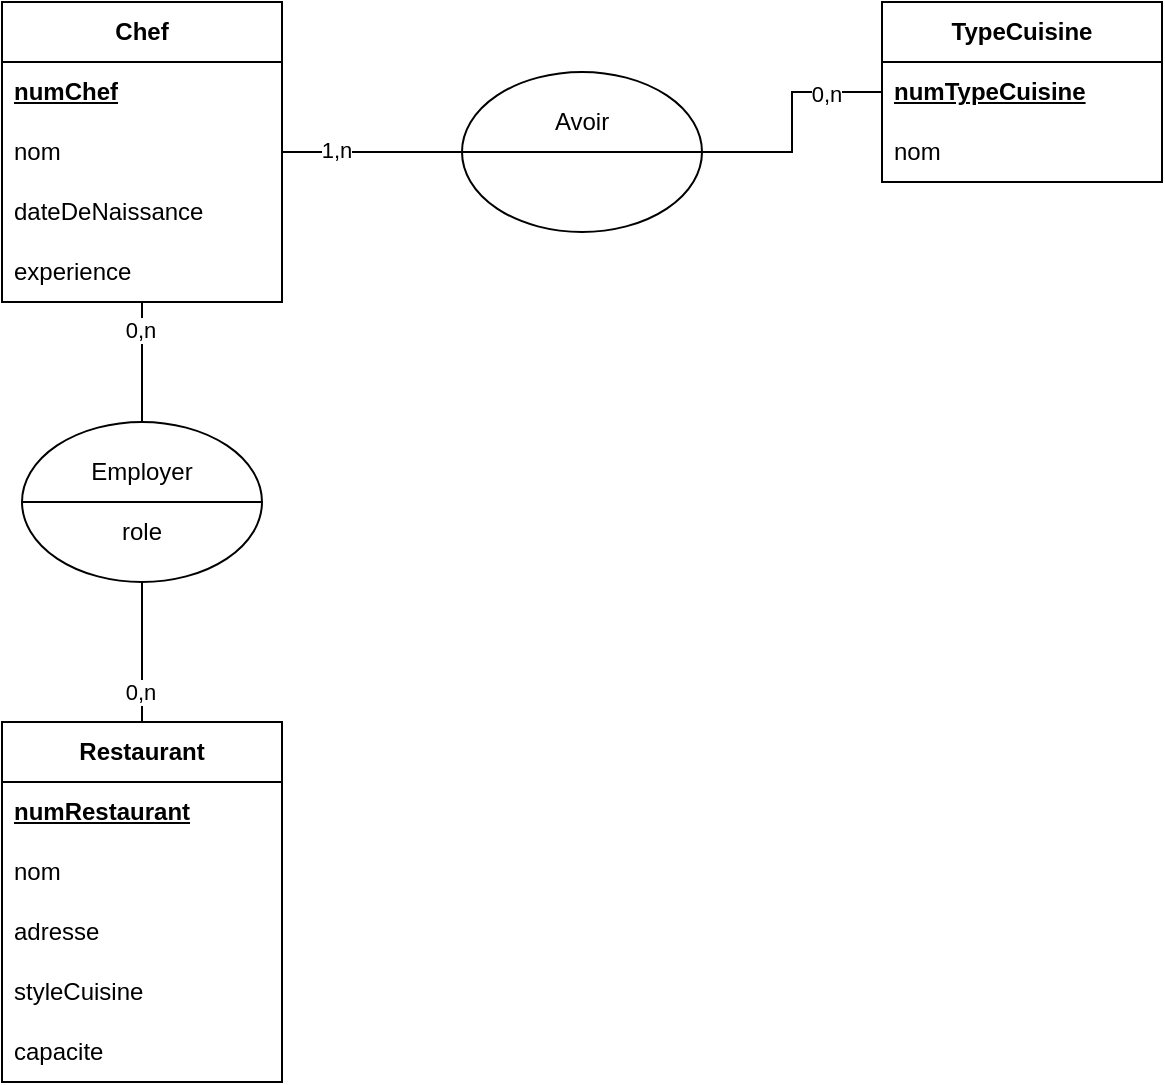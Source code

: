 <mxfile version="26.1.1">
  <diagram name="Page-1" id="CmIkMIVO5q9vq59_0X-e">
    <mxGraphModel dx="264" dy="638" grid="1" gridSize="10" guides="1" tooltips="1" connect="1" arrows="1" fold="1" page="1" pageScale="1" pageWidth="827" pageHeight="1169" math="0" shadow="0">
      <root>
        <mxCell id="0" />
        <mxCell id="1" parent="0" />
        <mxCell id="LNo4fqlTwBd2RmvAoGv3-1" value="&lt;b&gt;Chef&lt;/b&gt;" style="swimlane;fontStyle=0;childLayout=stackLayout;horizontal=1;startSize=30;horizontalStack=0;resizeParent=1;resizeParentMax=0;resizeLast=0;collapsible=1;marginBottom=0;whiteSpace=wrap;html=1;" vertex="1" parent="1">
          <mxGeometry x="1060" y="40" width="140" height="150" as="geometry" />
        </mxCell>
        <mxCell id="LNo4fqlTwBd2RmvAoGv3-2" value="&lt;b&gt;&lt;u&gt;numChef&lt;/u&gt;&lt;/b&gt;" style="text;strokeColor=none;fillColor=none;align=left;verticalAlign=middle;spacingLeft=4;spacingRight=4;overflow=hidden;points=[[0,0.5],[1,0.5]];portConstraint=eastwest;rotatable=0;whiteSpace=wrap;html=1;" vertex="1" parent="LNo4fqlTwBd2RmvAoGv3-1">
          <mxGeometry y="30" width="140" height="30" as="geometry" />
        </mxCell>
        <mxCell id="LNo4fqlTwBd2RmvAoGv3-3" value="nom" style="text;strokeColor=none;fillColor=none;align=left;verticalAlign=middle;spacingLeft=4;spacingRight=4;overflow=hidden;points=[[0,0.5],[1,0.5]];portConstraint=eastwest;rotatable=0;whiteSpace=wrap;html=1;" vertex="1" parent="LNo4fqlTwBd2RmvAoGv3-1">
          <mxGeometry y="60" width="140" height="30" as="geometry" />
        </mxCell>
        <mxCell id="LNo4fqlTwBd2RmvAoGv3-4" value="dateDeNaissance" style="text;strokeColor=none;fillColor=none;align=left;verticalAlign=middle;spacingLeft=4;spacingRight=4;overflow=hidden;points=[[0,0.5],[1,0.5]];portConstraint=eastwest;rotatable=0;whiteSpace=wrap;html=1;fontStyle=0" vertex="1" parent="LNo4fqlTwBd2RmvAoGv3-1">
          <mxGeometry y="90" width="140" height="30" as="geometry" />
        </mxCell>
        <mxCell id="LNo4fqlTwBd2RmvAoGv3-11" value="experience" style="text;strokeColor=none;fillColor=none;align=left;verticalAlign=middle;spacingLeft=4;spacingRight=4;overflow=hidden;points=[[0,0.5],[1,0.5]];portConstraint=eastwest;rotatable=0;whiteSpace=wrap;html=1;fontStyle=0" vertex="1" parent="LNo4fqlTwBd2RmvAoGv3-1">
          <mxGeometry y="120" width="140" height="30" as="geometry" />
        </mxCell>
        <mxCell id="LNo4fqlTwBd2RmvAoGv3-7" value="&lt;b&gt;TypeCuisine&lt;/b&gt;" style="swimlane;fontStyle=0;childLayout=stackLayout;horizontal=1;startSize=30;horizontalStack=0;resizeParent=1;resizeParentMax=0;resizeLast=0;collapsible=1;marginBottom=0;whiteSpace=wrap;html=1;" vertex="1" parent="1">
          <mxGeometry x="1500" y="40" width="140" height="90" as="geometry" />
        </mxCell>
        <mxCell id="LNo4fqlTwBd2RmvAoGv3-8" value="&lt;b&gt;&lt;u&gt;numTypeCuisine&lt;/u&gt;&lt;/b&gt;" style="text;strokeColor=none;fillColor=none;align=left;verticalAlign=middle;spacingLeft=4;spacingRight=4;overflow=hidden;points=[[0,0.5],[1,0.5]];portConstraint=eastwest;rotatable=0;whiteSpace=wrap;html=1;" vertex="1" parent="LNo4fqlTwBd2RmvAoGv3-7">
          <mxGeometry y="30" width="140" height="30" as="geometry" />
        </mxCell>
        <mxCell id="LNo4fqlTwBd2RmvAoGv3-10" value="nom" style="text;strokeColor=none;fillColor=none;align=left;verticalAlign=middle;spacingLeft=4;spacingRight=4;overflow=hidden;points=[[0,0.5],[1,0.5]];portConstraint=eastwest;rotatable=0;whiteSpace=wrap;html=1;" vertex="1" parent="LNo4fqlTwBd2RmvAoGv3-7">
          <mxGeometry y="60" width="140" height="30" as="geometry" />
        </mxCell>
        <mxCell id="LNo4fqlTwBd2RmvAoGv3-12" value="" style="group" vertex="1" connectable="0" parent="1">
          <mxGeometry x="1290" y="75" width="120" height="80" as="geometry" />
        </mxCell>
        <mxCell id="LNo4fqlTwBd2RmvAoGv3-13" value="" style="ellipse;whiteSpace=wrap;html=1;" vertex="1" parent="LNo4fqlTwBd2RmvAoGv3-12">
          <mxGeometry width="120" height="80" as="geometry" />
        </mxCell>
        <mxCell id="LNo4fqlTwBd2RmvAoGv3-14" value="Avoir" style="text;html=1;align=center;verticalAlign=middle;whiteSpace=wrap;rounded=0;" vertex="1" parent="LNo4fqlTwBd2RmvAoGv3-12">
          <mxGeometry x="30" y="10" width="60" height="30" as="geometry" />
        </mxCell>
        <mxCell id="LNo4fqlTwBd2RmvAoGv3-16" value="" style="endArrow=none;html=1;rounded=0;entryX=1;entryY=0.5;entryDx=0;entryDy=0;exitX=0;exitY=0.5;exitDx=0;exitDy=0;" edge="1" parent="LNo4fqlTwBd2RmvAoGv3-12" source="LNo4fqlTwBd2RmvAoGv3-13" target="LNo4fqlTwBd2RmvAoGv3-13">
          <mxGeometry width="50" height="50" relative="1" as="geometry">
            <mxPoint x="100" y="-20" as="sourcePoint" />
            <mxPoint x="150" y="-70" as="targetPoint" />
          </mxGeometry>
        </mxCell>
        <mxCell id="LNo4fqlTwBd2RmvAoGv3-17" style="edgeStyle=orthogonalEdgeStyle;rounded=0;orthogonalLoop=1;jettySize=auto;html=1;exitX=1;exitY=0.5;exitDx=0;exitDy=0;endArrow=none;startFill=0;" edge="1" parent="1" source="LNo4fqlTwBd2RmvAoGv3-13" target="LNo4fqlTwBd2RmvAoGv3-7">
          <mxGeometry relative="1" as="geometry" />
        </mxCell>
        <mxCell id="LNo4fqlTwBd2RmvAoGv3-19" value="0,n" style="edgeLabel;html=1;align=center;verticalAlign=middle;resizable=0;points=[];" vertex="1" connectable="0" parent="LNo4fqlTwBd2RmvAoGv3-17">
          <mxGeometry x="0.535" y="-1" relative="1" as="geometry">
            <mxPoint as="offset" />
          </mxGeometry>
        </mxCell>
        <mxCell id="LNo4fqlTwBd2RmvAoGv3-18" style="edgeStyle=orthogonalEdgeStyle;rounded=0;orthogonalLoop=1;jettySize=auto;html=1;exitX=0;exitY=0.5;exitDx=0;exitDy=0;endArrow=none;startFill=0;" edge="1" parent="1" source="LNo4fqlTwBd2RmvAoGv3-13" target="LNo4fqlTwBd2RmvAoGv3-1">
          <mxGeometry relative="1" as="geometry" />
        </mxCell>
        <mxCell id="LNo4fqlTwBd2RmvAoGv3-20" value="1,n" style="edgeLabel;html=1;align=center;verticalAlign=middle;resizable=0;points=[];" vertex="1" connectable="0" parent="LNo4fqlTwBd2RmvAoGv3-18">
          <mxGeometry x="0.405" y="-1" relative="1" as="geometry">
            <mxPoint as="offset" />
          </mxGeometry>
        </mxCell>
        <mxCell id="LNo4fqlTwBd2RmvAoGv3-21" value="&lt;b&gt;Restaurant&lt;/b&gt;" style="swimlane;fontStyle=0;childLayout=stackLayout;horizontal=1;startSize=30;horizontalStack=0;resizeParent=1;resizeParentMax=0;resizeLast=0;collapsible=1;marginBottom=0;whiteSpace=wrap;html=1;" vertex="1" parent="1">
          <mxGeometry x="1060" y="400" width="140" height="180" as="geometry" />
        </mxCell>
        <mxCell id="LNo4fqlTwBd2RmvAoGv3-22" value="&lt;b&gt;&lt;u&gt;numRestaurant&lt;/u&gt;&lt;/b&gt;" style="text;strokeColor=none;fillColor=none;align=left;verticalAlign=middle;spacingLeft=4;spacingRight=4;overflow=hidden;points=[[0,0.5],[1,0.5]];portConstraint=eastwest;rotatable=0;whiteSpace=wrap;html=1;" vertex="1" parent="LNo4fqlTwBd2RmvAoGv3-21">
          <mxGeometry y="30" width="140" height="30" as="geometry" />
        </mxCell>
        <mxCell id="LNo4fqlTwBd2RmvAoGv3-23" value="nom" style="text;strokeColor=none;fillColor=none;align=left;verticalAlign=middle;spacingLeft=4;spacingRight=4;overflow=hidden;points=[[0,0.5],[1,0.5]];portConstraint=eastwest;rotatable=0;whiteSpace=wrap;html=1;" vertex="1" parent="LNo4fqlTwBd2RmvAoGv3-21">
          <mxGeometry y="60" width="140" height="30" as="geometry" />
        </mxCell>
        <mxCell id="LNo4fqlTwBd2RmvAoGv3-24" value="adresse" style="text;strokeColor=none;fillColor=none;align=left;verticalAlign=middle;spacingLeft=4;spacingRight=4;overflow=hidden;points=[[0,0.5],[1,0.5]];portConstraint=eastwest;rotatable=0;whiteSpace=wrap;html=1;" vertex="1" parent="LNo4fqlTwBd2RmvAoGv3-21">
          <mxGeometry y="90" width="140" height="30" as="geometry" />
        </mxCell>
        <mxCell id="LNo4fqlTwBd2RmvAoGv3-25" value="styleCuisine" style="text;strokeColor=none;fillColor=none;align=left;verticalAlign=middle;spacingLeft=4;spacingRight=4;overflow=hidden;points=[[0,0.5],[1,0.5]];portConstraint=eastwest;rotatable=0;whiteSpace=wrap;html=1;" vertex="1" parent="LNo4fqlTwBd2RmvAoGv3-21">
          <mxGeometry y="120" width="140" height="30" as="geometry" />
        </mxCell>
        <mxCell id="LNo4fqlTwBd2RmvAoGv3-26" value="capacite" style="text;strokeColor=none;fillColor=none;align=left;verticalAlign=middle;spacingLeft=4;spacingRight=4;overflow=hidden;points=[[0,0.5],[1,0.5]];portConstraint=eastwest;rotatable=0;whiteSpace=wrap;html=1;" vertex="1" parent="LNo4fqlTwBd2RmvAoGv3-21">
          <mxGeometry y="150" width="140" height="30" as="geometry" />
        </mxCell>
        <mxCell id="LNo4fqlTwBd2RmvAoGv3-27" value="" style="group" vertex="1" connectable="0" parent="1">
          <mxGeometry x="1070" y="250" width="120" height="80" as="geometry" />
        </mxCell>
        <mxCell id="LNo4fqlTwBd2RmvAoGv3-28" value="" style="ellipse;whiteSpace=wrap;html=1;" vertex="1" parent="LNo4fqlTwBd2RmvAoGv3-27">
          <mxGeometry width="120" height="80" as="geometry" />
        </mxCell>
        <mxCell id="LNo4fqlTwBd2RmvAoGv3-29" value="Employer" style="text;html=1;align=center;verticalAlign=middle;whiteSpace=wrap;rounded=0;" vertex="1" parent="LNo4fqlTwBd2RmvAoGv3-27">
          <mxGeometry x="30" y="10" width="60" height="30" as="geometry" />
        </mxCell>
        <mxCell id="LNo4fqlTwBd2RmvAoGv3-30" value="role" style="text;html=1;align=center;verticalAlign=middle;whiteSpace=wrap;rounded=0;container=0;" vertex="1" parent="LNo4fqlTwBd2RmvAoGv3-27">
          <mxGeometry x="30" y="40" width="60" height="30" as="geometry" />
        </mxCell>
        <mxCell id="LNo4fqlTwBd2RmvAoGv3-31" value="" style="endArrow=none;html=1;rounded=0;entryX=1;entryY=0.5;entryDx=0;entryDy=0;exitX=0;exitY=0.5;exitDx=0;exitDy=0;" edge="1" parent="LNo4fqlTwBd2RmvAoGv3-27" source="LNo4fqlTwBd2RmvAoGv3-28" target="LNo4fqlTwBd2RmvAoGv3-28">
          <mxGeometry width="50" height="50" relative="1" as="geometry">
            <mxPoint x="100" y="-20" as="sourcePoint" />
            <mxPoint x="150" y="-70" as="targetPoint" />
          </mxGeometry>
        </mxCell>
        <mxCell id="LNo4fqlTwBd2RmvAoGv3-32" style="edgeStyle=orthogonalEdgeStyle;rounded=0;orthogonalLoop=1;jettySize=auto;html=1;exitX=0.5;exitY=0;exitDx=0;exitDy=0;endArrow=none;startFill=0;" edge="1" parent="1" source="LNo4fqlTwBd2RmvAoGv3-28" target="LNo4fqlTwBd2RmvAoGv3-1">
          <mxGeometry relative="1" as="geometry" />
        </mxCell>
        <mxCell id="LNo4fqlTwBd2RmvAoGv3-34" value="0,n" style="edgeLabel;html=1;align=center;verticalAlign=middle;resizable=0;points=[];" vertex="1" connectable="0" parent="LNo4fqlTwBd2RmvAoGv3-32">
          <mxGeometry x="0.535" y="1" relative="1" as="geometry">
            <mxPoint as="offset" />
          </mxGeometry>
        </mxCell>
        <mxCell id="LNo4fqlTwBd2RmvAoGv3-33" style="edgeStyle=orthogonalEdgeStyle;rounded=0;orthogonalLoop=1;jettySize=auto;html=1;exitX=0.5;exitY=1;exitDx=0;exitDy=0;endArrow=none;startFill=0;" edge="1" parent="1" source="LNo4fqlTwBd2RmvAoGv3-28" target="LNo4fqlTwBd2RmvAoGv3-21">
          <mxGeometry relative="1" as="geometry" />
        </mxCell>
        <mxCell id="LNo4fqlTwBd2RmvAoGv3-35" value="0,n" style="edgeLabel;html=1;align=center;verticalAlign=middle;resizable=0;points=[];" vertex="1" connectable="0" parent="LNo4fqlTwBd2RmvAoGv3-33">
          <mxGeometry x="0.569" y="-1" relative="1" as="geometry">
            <mxPoint as="offset" />
          </mxGeometry>
        </mxCell>
      </root>
    </mxGraphModel>
  </diagram>
</mxfile>
